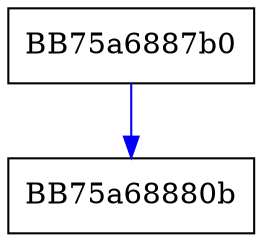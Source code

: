 digraph CreateInstance {
  node [shape="box"];
  graph [splines=ortho];
  BB75a6887b0 -> BB75a68880b [color="blue"];
}